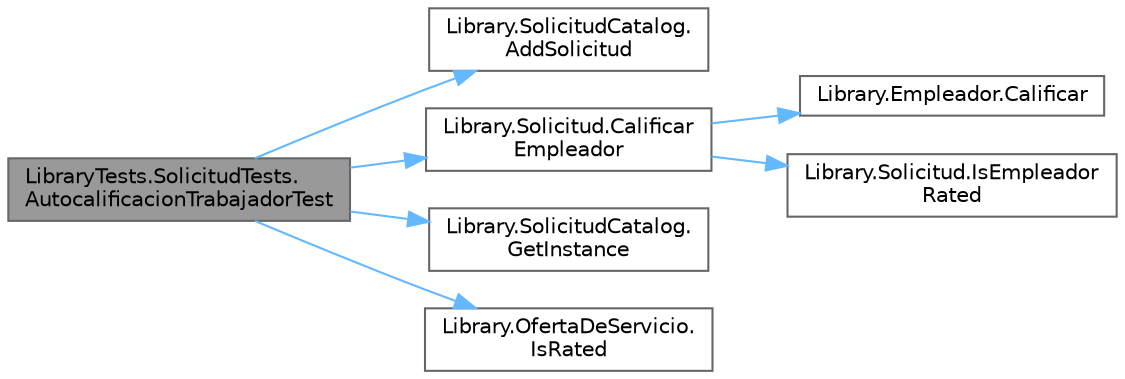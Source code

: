 digraph "LibraryTests.SolicitudTests.AutocalificacionTrabajadorTest"
{
 // INTERACTIVE_SVG=YES
 // LATEX_PDF_SIZE
  bgcolor="transparent";
  edge [fontname=Helvetica,fontsize=10,labelfontname=Helvetica,labelfontsize=10];
  node [fontname=Helvetica,fontsize=10,shape=box,height=0.2,width=0.4];
  rankdir="LR";
  Node1 [label="LibraryTests.SolicitudTests.\lAutocalificacionTrabajadorTest",height=0.2,width=0.4,color="gray40", fillcolor="grey60", style="filled", fontcolor="black",tooltip="Test para cuando un trabajador puede ser autocalificado con la calificación neutra"];
  Node1 -> Node2 [color="steelblue1",style="solid"];
  Node2 [label="Library.SolicitudCatalog.\lAddSolicitud",height=0.2,width=0.4,color="grey40", fillcolor="white", style="filled",URL="$classLibrary_1_1SolicitudCatalog.html#a3331fe5811ee8e1bbfa26b0175cb5095",tooltip="Método para agregar una al catálogo."];
  Node1 -> Node3 [color="steelblue1",style="solid"];
  Node3 [label="Library.Solicitud.Calificar\lEmpleador",height=0.2,width=0.4,color="grey40", fillcolor="white", style="filled",URL="$classLibrary_1_1Solicitud.html#a617cf24ed3c6ec6dc2b5e9149966c599",tooltip="Método para calificar un empleador."];
  Node3 -> Node4 [color="steelblue1",style="solid"];
  Node4 [label="Library.Empleador.Calificar",height=0.2,width=0.4,color="grey40", fillcolor="white", style="filled",URL="$classLibrary_1_1Empleador.html#af855415550ea99a1f69bad954292d916",tooltip="Método para calificar un usuario."];
  Node3 -> Node5 [color="steelblue1",style="solid"];
  Node5 [label="Library.Solicitud.IsEmpleador\lRated",height=0.2,width=0.4,color="grey40", fillcolor="white", style="filled",URL="$classLibrary_1_1Solicitud.html#ad96bd18918513d6785345cda681fd644",tooltip="Método para conocer si un empleador fue calificado."];
  Node1 -> Node6 [color="steelblue1",style="solid"];
  Node6 [label="Library.SolicitudCatalog.\lGetInstance",height=0.2,width=0.4,color="grey40", fillcolor="white", style="filled",URL="$classLibrary_1_1SolicitudCatalog.html#a6eeaee8760274576dab2c74b4f22576e",tooltip="Método para obtener la instancia de la clase."];
  Node1 -> Node7 [color="steelblue1",style="solid"];
  Node7 [label="Library.OfertaDeServicio.\lIsRated",height=0.2,width=0.4,color="grey40", fillcolor="white", style="filled",URL="$classLibrary_1_1OfertaDeServicio.html#a492d374e602fdcdc4053c1dc182ad32c",tooltip="Método para verificar si fue calificada la oferta."];
}
